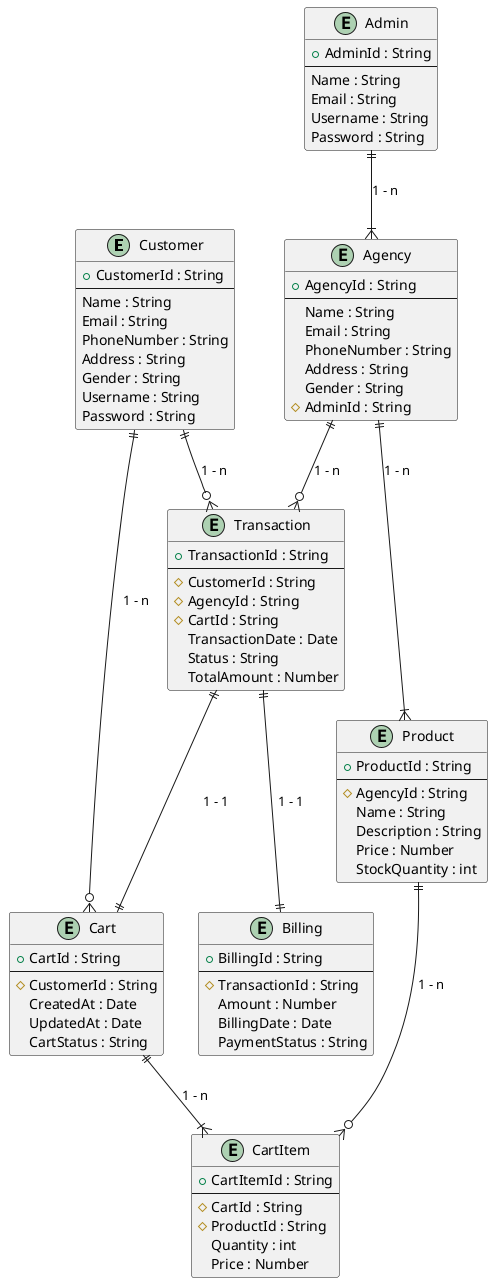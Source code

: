 @startuml commerceErd

entity Customer {
  + CustomerId : String
  --
  Name : String
  Email : String
  PhoneNumber : String
  Address : String
  Gender : String
  Username : String
  Password : String
}

entity Cart {
  + CartId : String
  --
  # CustomerId : String
  CreatedAt : Date
  UpdatedAt : Date
  CartStatus : String
}

entity CartItem {
  + CartItemId : String
  --
  # CartId : String
  # ProductId : String
  Quantity : int
  Price : Number
}

entity Product {
  + ProductId : String
  --
  # AgencyId : String
  Name : String
  Description : String
  Price : Number
  StockQuantity : int
}

entity Transaction {
  + TransactionId : String
  --
  # CustomerId : String
  # AgencyId : String
  # CartId : String
  TransactionDate : Date
  Status : String
  TotalAmount : Number
}

entity Billing {
  + BillingId : String
  --
  # TransactionId : String  
  Amount : Number
  BillingDate : Date
  PaymentStatus : String
}

entity Agency {
  + AgencyId : String
  --
  Name : String
  Email : String
  PhoneNumber : String
  Address : String
  Gender : String
  # AdminId : String
}

entity Admin {
  + AdminId : String
  --
  Name : String
  Email : String
  Username : String
  Password : String
}

Customer ||--o{ Cart : "1 - n"
Customer ||--o{ Transaction : "1 - n"
Cart ||--|{ CartItem : "1 - n"
Product ||--o{ CartItem : "1 - n"
Transaction ||--|| Cart : "1 - 1"
Transaction ||--|| Billing : "1 - 1"

Agency ||--|{ Product : "1 - n"
Agency ||--o{ Transaction : "1 - n"
Admin ||--|{ Agency : "1 - n"

@enduml
